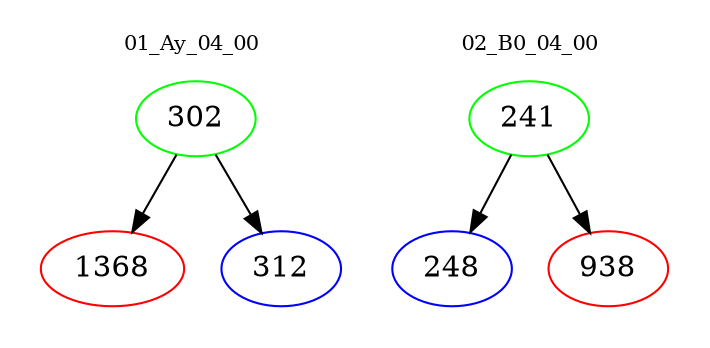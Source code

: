 digraph{
subgraph cluster_0 {
color = white
label = "01_Ay_04_00";
fontsize=10;
T0_302 [label="302", color="green"]
T0_302 -> T0_1368 [color="black"]
T0_1368 [label="1368", color="red"]
T0_302 -> T0_312 [color="black"]
T0_312 [label="312", color="blue"]
}
subgraph cluster_1 {
color = white
label = "02_B0_04_00";
fontsize=10;
T1_241 [label="241", color="green"]
T1_241 -> T1_248 [color="black"]
T1_248 [label="248", color="blue"]
T1_241 -> T1_938 [color="black"]
T1_938 [label="938", color="red"]
}
}
